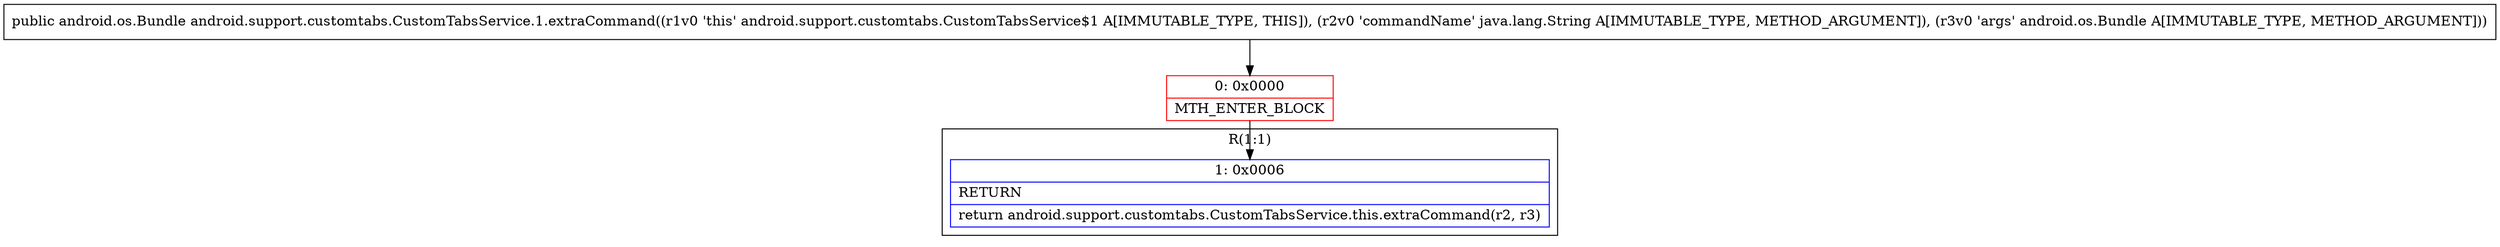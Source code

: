digraph "CFG forandroid.support.customtabs.CustomTabsService.1.extraCommand(Ljava\/lang\/String;Landroid\/os\/Bundle;)Landroid\/os\/Bundle;" {
subgraph cluster_Region_1186730902 {
label = "R(1:1)";
node [shape=record,color=blue];
Node_1 [shape=record,label="{1\:\ 0x0006|RETURN\l|return android.support.customtabs.CustomTabsService.this.extraCommand(r2, r3)\l}"];
}
Node_0 [shape=record,color=red,label="{0\:\ 0x0000|MTH_ENTER_BLOCK\l}"];
MethodNode[shape=record,label="{public android.os.Bundle android.support.customtabs.CustomTabsService.1.extraCommand((r1v0 'this' android.support.customtabs.CustomTabsService$1 A[IMMUTABLE_TYPE, THIS]), (r2v0 'commandName' java.lang.String A[IMMUTABLE_TYPE, METHOD_ARGUMENT]), (r3v0 'args' android.os.Bundle A[IMMUTABLE_TYPE, METHOD_ARGUMENT])) }"];
MethodNode -> Node_0;
Node_0 -> Node_1;
}

